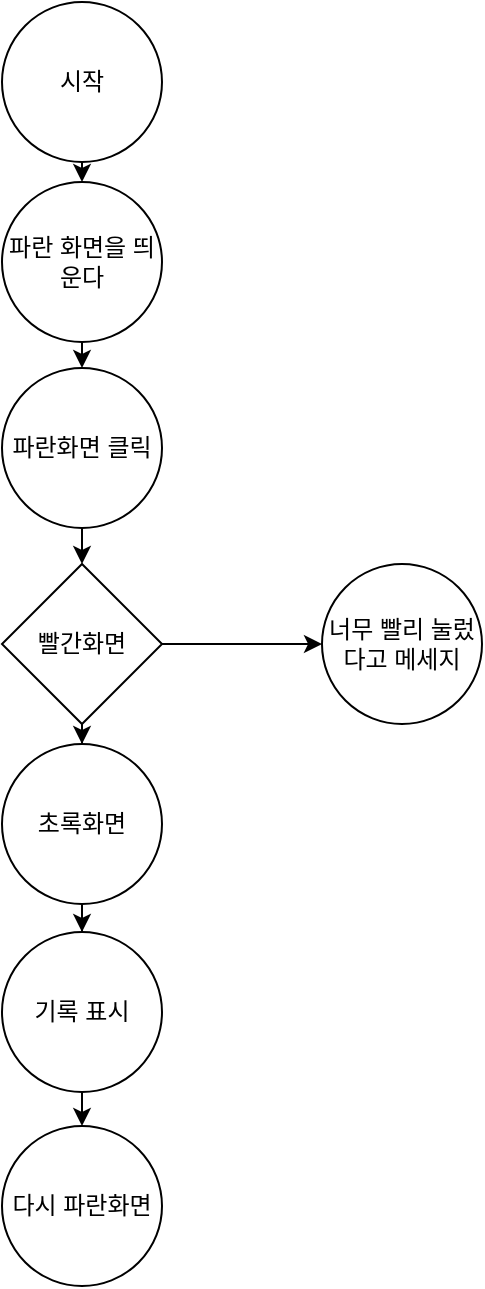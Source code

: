 <mxfile>
    <diagram id="Bv0MgcnMW5dRPQGBqkJn" name="Page-1">
        <mxGraphModel dx="820" dy="773" grid="1" gridSize="10" guides="1" tooltips="1" connect="1" arrows="1" fold="1" page="1" pageScale="1" pageWidth="850" pageHeight="1100" math="0" shadow="0">
            <root>
                <mxCell id="0"/>
                <mxCell id="1" parent="0"/>
                <mxCell id="5" value="" style="edgeStyle=none;html=1;" edge="1" parent="1" source="3" target="4">
                    <mxGeometry relative="1" as="geometry"/>
                </mxCell>
                <mxCell id="3" value="시작" style="ellipse;whiteSpace=wrap;html=1;" vertex="1" parent="1">
                    <mxGeometry x="60" y="80" width="80" height="80" as="geometry"/>
                </mxCell>
                <mxCell id="7" value="" style="edgeStyle=none;html=1;" edge="1" parent="1" source="4" target="6">
                    <mxGeometry relative="1" as="geometry"/>
                </mxCell>
                <mxCell id="4" value="파란 화면을 띄운다" style="ellipse;whiteSpace=wrap;html=1;" vertex="1" parent="1">
                    <mxGeometry x="60" y="170" width="80" height="80" as="geometry"/>
                </mxCell>
                <mxCell id="9" value="" style="edgeStyle=none;html=1;" edge="1" parent="1" source="6" target="8">
                    <mxGeometry relative="1" as="geometry"/>
                </mxCell>
                <mxCell id="6" value="파란화면 클릭" style="ellipse;whiteSpace=wrap;html=1;" vertex="1" parent="1">
                    <mxGeometry x="60" y="263" width="80" height="80" as="geometry"/>
                </mxCell>
                <mxCell id="11" value="" style="edgeStyle=none;html=1;" edge="1" parent="1" source="8" target="10">
                    <mxGeometry relative="1" as="geometry"/>
                </mxCell>
                <mxCell id="15" value="" style="edgeStyle=none;html=1;" edge="1" parent="1" source="8">
                    <mxGeometry relative="1" as="geometry">
                        <mxPoint x="100" y="593" as="targetPoint"/>
                    </mxGeometry>
                </mxCell>
                <mxCell id="17" value="" style="edgeStyle=none;html=1;" edge="1" parent="1" source="8">
                    <mxGeometry relative="1" as="geometry">
                        <mxPoint x="100" y="593" as="targetPoint"/>
                    </mxGeometry>
                </mxCell>
                <mxCell id="19" value="" style="edgeStyle=none;html=1;" edge="1" parent="1" source="8" target="18">
                    <mxGeometry relative="1" as="geometry"/>
                </mxCell>
                <mxCell id="8" value="빨간화면" style="rhombus;whiteSpace=wrap;html=1;" vertex="1" parent="1">
                    <mxGeometry x="60" y="361" width="80" height="80" as="geometry"/>
                </mxCell>
                <mxCell id="10" value="너무 빨리 눌렀다고 메세지" style="ellipse;whiteSpace=wrap;html=1;" vertex="1" parent="1">
                    <mxGeometry x="220" y="361" width="80" height="80" as="geometry"/>
                </mxCell>
                <mxCell id="21" value="" style="edgeStyle=none;html=1;" edge="1" parent="1" target="20">
                    <mxGeometry relative="1" as="geometry">
                        <mxPoint x="100" y="509" as="sourcePoint"/>
                    </mxGeometry>
                </mxCell>
                <mxCell id="18" value="초록화면" style="ellipse;whiteSpace=wrap;html=1;" vertex="1" parent="1">
                    <mxGeometry x="60" y="451" width="80" height="80" as="geometry"/>
                </mxCell>
                <mxCell id="23" value="" style="edgeStyle=none;html=1;" edge="1" parent="1" source="20" target="22">
                    <mxGeometry relative="1" as="geometry"/>
                </mxCell>
                <mxCell id="20" value="기록 표시" style="ellipse;whiteSpace=wrap;html=1;" vertex="1" parent="1">
                    <mxGeometry x="60" y="545" width="80" height="80" as="geometry"/>
                </mxCell>
                <mxCell id="22" value="다시 파란화면" style="ellipse;whiteSpace=wrap;html=1;" vertex="1" parent="1">
                    <mxGeometry x="60" y="642" width="80" height="80" as="geometry"/>
                </mxCell>
            </root>
        </mxGraphModel>
    </diagram>
</mxfile>